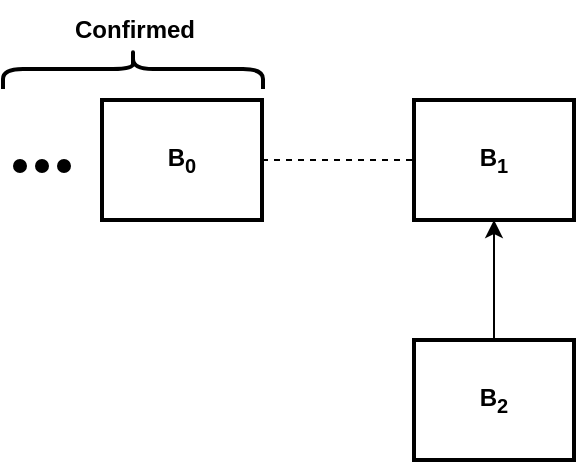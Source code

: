 <mxfile version="26.1.0">
  <diagram name="Page-1" id="ewwKVMGRooejmkT6I6RQ">
    <mxGraphModel dx="970" dy="772" grid="1" gridSize="10" guides="1" tooltips="1" connect="1" arrows="1" fold="1" page="1" pageScale="1" pageWidth="827" pageHeight="1169" math="0" shadow="0">
      <root>
        <mxCell id="0" />
        <mxCell id="1" parent="0" />
        <mxCell id="TI8yZaUI9P1Kt7yOKUgH-2" value="&lt;b&gt;B&lt;sub&gt;1&lt;/sub&gt;&lt;/b&gt;" style="rounded=0;whiteSpace=wrap;html=1;strokeWidth=2;" vertex="1" parent="1">
          <mxGeometry x="250" y="70" width="80" height="60" as="geometry" />
        </mxCell>
        <mxCell id="TI8yZaUI9P1Kt7yOKUgH-3" value="&lt;b&gt;B&lt;sub&gt;2&lt;/sub&gt;&lt;/b&gt;" style="rounded=0;whiteSpace=wrap;html=1;strokeWidth=2;" vertex="1" parent="1">
          <mxGeometry x="250" y="190" width="80" height="60" as="geometry" />
        </mxCell>
        <mxCell id="TI8yZaUI9P1Kt7yOKUgH-5" value="&lt;b&gt;B&lt;sub&gt;0&lt;/sub&gt;&lt;/b&gt;" style="rounded=0;whiteSpace=wrap;html=1;strokeWidth=2;" vertex="1" parent="1">
          <mxGeometry x="94" y="70" width="80" height="60" as="geometry" />
        </mxCell>
        <mxCell id="TI8yZaUI9P1Kt7yOKUgH-6" value="" style="endArrow=none;dashed=1;html=1;rounded=0;exitX=1;exitY=0.5;exitDx=0;exitDy=0;entryX=0;entryY=0.5;entryDx=0;entryDy=0;" edge="1" parent="1" source="TI8yZaUI9P1Kt7yOKUgH-5" target="TI8yZaUI9P1Kt7yOKUgH-2">
          <mxGeometry width="50" height="50" relative="1" as="geometry">
            <mxPoint x="304" y="110" as="sourcePoint" />
            <mxPoint x="214" y="100" as="targetPoint" />
          </mxGeometry>
        </mxCell>
        <mxCell id="TI8yZaUI9P1Kt7yOKUgH-8" value="" style="group" vertex="1" connectable="0" parent="1">
          <mxGeometry x="51" y="100" width="26" height="6" as="geometry" />
        </mxCell>
        <mxCell id="TI8yZaUI9P1Kt7yOKUgH-9" value="" style="ellipse;shape=doubleEllipse;whiteSpace=wrap;html=1;aspect=fixed;fillColor=#000000;" vertex="1" parent="TI8yZaUI9P1Kt7yOKUgH-8">
          <mxGeometry x="-1" width="6" height="6" as="geometry" />
        </mxCell>
        <mxCell id="TI8yZaUI9P1Kt7yOKUgH-10" value="" style="ellipse;shape=doubleEllipse;whiteSpace=wrap;html=1;aspect=fixed;fillColor=#000000;" vertex="1" parent="TI8yZaUI9P1Kt7yOKUgH-8">
          <mxGeometry x="10" width="6" height="6" as="geometry" />
        </mxCell>
        <mxCell id="TI8yZaUI9P1Kt7yOKUgH-11" value="" style="ellipse;shape=doubleEllipse;whiteSpace=wrap;html=1;aspect=fixed;fillColor=#000000;" vertex="1" parent="TI8yZaUI9P1Kt7yOKUgH-8">
          <mxGeometry x="21" width="6" height="6" as="geometry" />
        </mxCell>
        <mxCell id="TI8yZaUI9P1Kt7yOKUgH-13" value="" style="endArrow=classic;html=1;rounded=0;entryX=0.5;entryY=1;entryDx=0;entryDy=0;" edge="1" parent="1" source="TI8yZaUI9P1Kt7yOKUgH-3" target="TI8yZaUI9P1Kt7yOKUgH-2">
          <mxGeometry width="50" height="50" relative="1" as="geometry">
            <mxPoint x="390" y="310" as="sourcePoint" />
            <mxPoint x="440" y="260" as="targetPoint" />
          </mxGeometry>
        </mxCell>
        <mxCell id="TI8yZaUI9P1Kt7yOKUgH-14" value="" style="shape=curlyBracket;whiteSpace=wrap;html=1;rounded=1;labelPosition=left;verticalLabelPosition=middle;align=right;verticalAlign=middle;rotation=90;strokeWidth=2;" vertex="1" parent="1">
          <mxGeometry x="99.5" y="-10.5" width="20" height="130" as="geometry" />
        </mxCell>
        <mxCell id="TI8yZaUI9P1Kt7yOKUgH-15" value="&lt;b&gt;Confirmed&lt;/b&gt;" style="text;html=1;align=center;verticalAlign=middle;resizable=0;points=[];autosize=1;strokeColor=none;fillColor=none;" vertex="1" parent="1">
          <mxGeometry x="69.5" y="20" width="80" height="30" as="geometry" />
        </mxCell>
      </root>
    </mxGraphModel>
  </diagram>
</mxfile>
